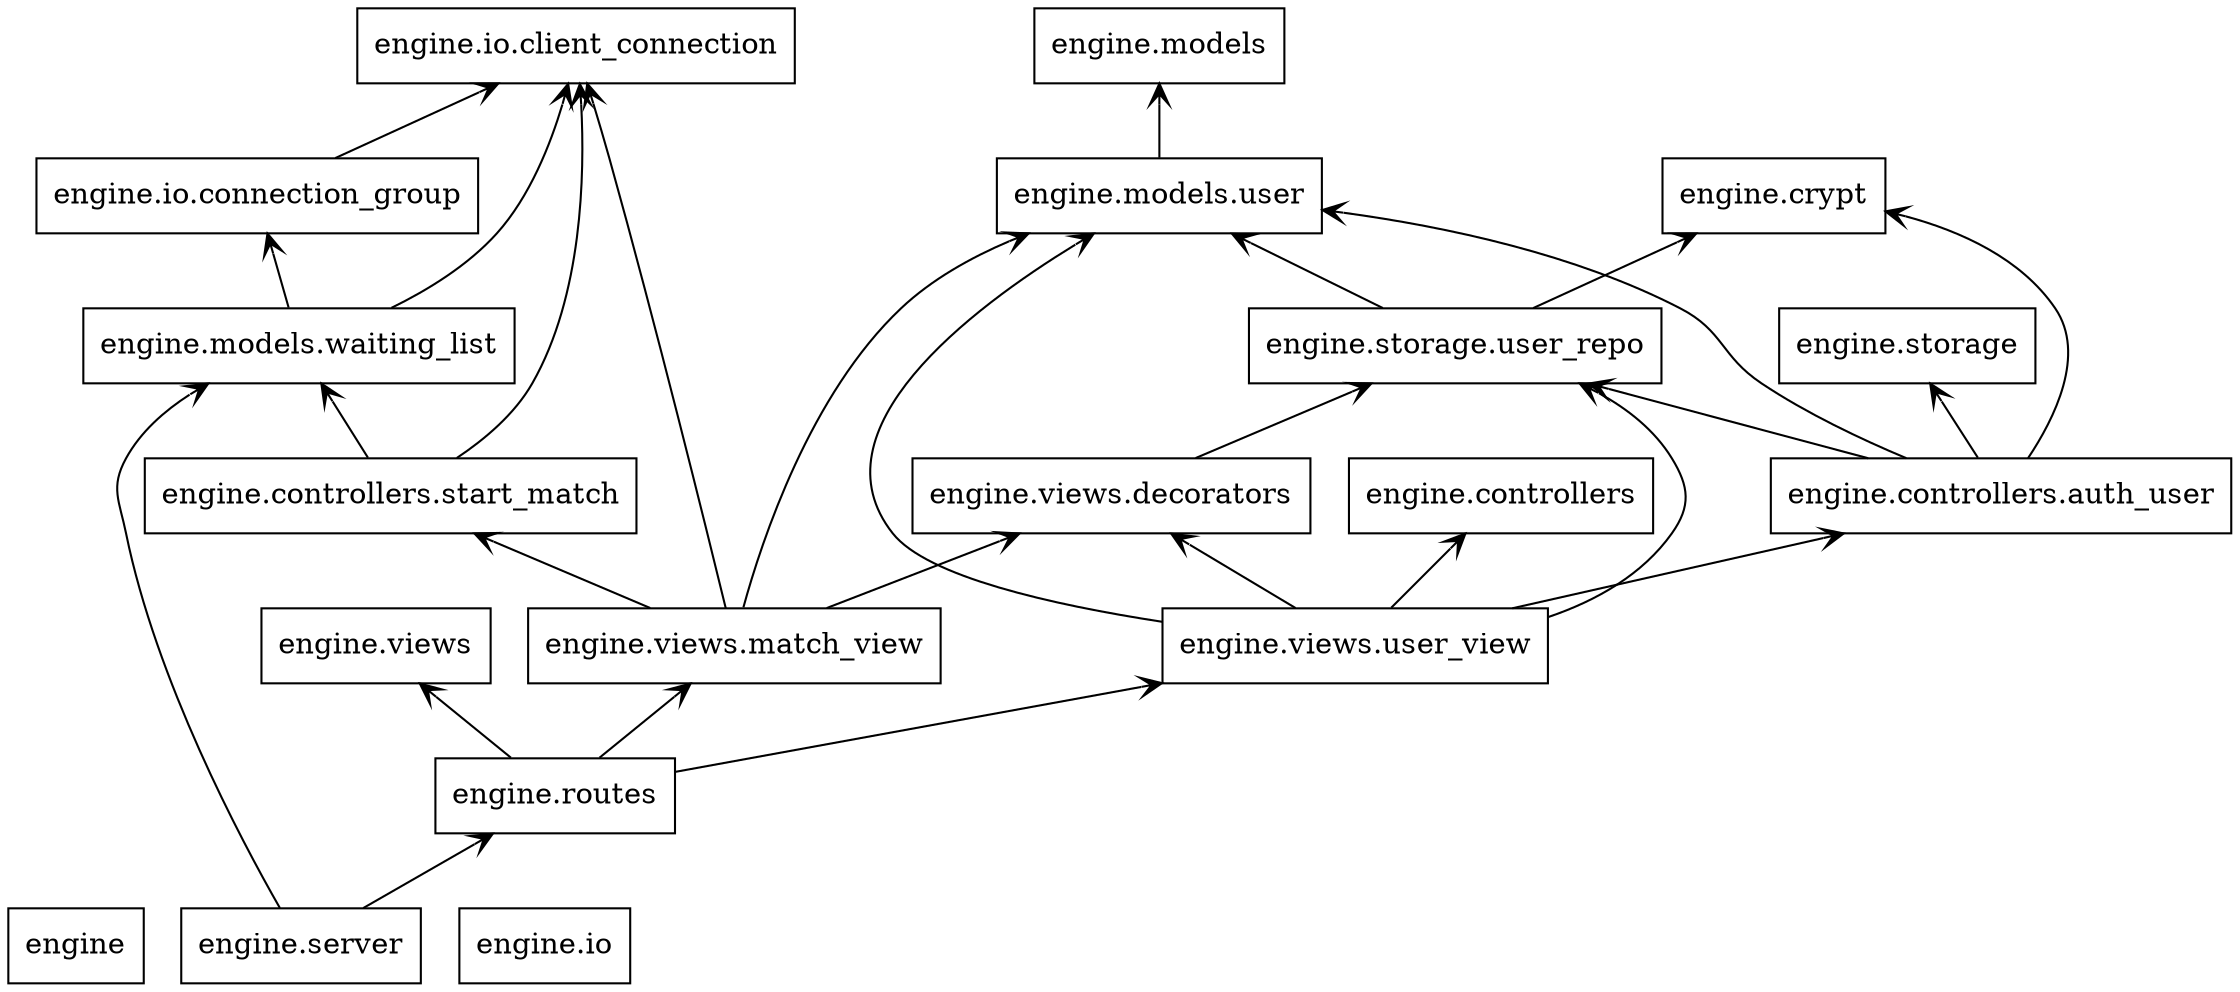 digraph "packages" {
charset="utf-8"
rankdir=BT
"0" [label="engine", shape="box"];
"1" [label="engine.controllers", shape="box"];
"2" [label="engine.controllers.auth_user", shape="box"];
"3" [label="engine.controllers.start_match", shape="box"];
"4" [label="engine.crypt", shape="box"];
"5" [label="engine.io", shape="box"];
"6" [label="engine.io.client_connection", shape="box"];
"7" [label="engine.io.connection_group", shape="box"];
"8" [label="engine.models", shape="box"];
"9" [label="engine.models.user", shape="box"];
"10" [label="engine.models.waiting_list", shape="box"];
"11" [label="engine.routes", shape="box"];
"12" [label="engine.server", shape="box"];
"13" [label="engine.storage", shape="box"];
"14" [label="engine.storage.user_repo", shape="box"];
"15" [label="engine.views", shape="box"];
"16" [label="engine.views.decorators", shape="box"];
"17" [label="engine.views.match_view", shape="box"];
"18" [label="engine.views.user_view", shape="box"];
"2" -> "4" [arrowhead="open", arrowtail="none"];
"2" -> "9" [arrowhead="open", arrowtail="none"];
"2" -> "13" [arrowhead="open", arrowtail="none"];
"2" -> "14" [arrowhead="open", arrowtail="none"];
"3" -> "6" [arrowhead="open", arrowtail="none"];
"3" -> "10" [arrowhead="open", arrowtail="none"];
"7" -> "6" [arrowhead="open", arrowtail="none"];
"9" -> "8" [arrowhead="open", arrowtail="none"];
"10" -> "6" [arrowhead="open", arrowtail="none"];
"10" -> "7" [arrowhead="open", arrowtail="none"];
"11" -> "15" [arrowhead="open", arrowtail="none"];
"11" -> "17" [arrowhead="open", arrowtail="none"];
"11" -> "18" [arrowhead="open", arrowtail="none"];
"12" -> "10" [arrowhead="open", arrowtail="none"];
"12" -> "11" [arrowhead="open", arrowtail="none"];
"14" -> "4" [arrowhead="open", arrowtail="none"];
"14" -> "9" [arrowhead="open", arrowtail="none"];
"16" -> "14" [arrowhead="open", arrowtail="none"];
"17" -> "3" [arrowhead="open", arrowtail="none"];
"17" -> "6" [arrowhead="open", arrowtail="none"];
"17" -> "9" [arrowhead="open", arrowtail="none"];
"17" -> "16" [arrowhead="open", arrowtail="none"];
"18" -> "1" [arrowhead="open", arrowtail="none"];
"18" -> "2" [arrowhead="open", arrowtail="none"];
"18" -> "9" [arrowhead="open", arrowtail="none"];
"18" -> "14" [arrowhead="open", arrowtail="none"];
"18" -> "16" [arrowhead="open", arrowtail="none"];
}
